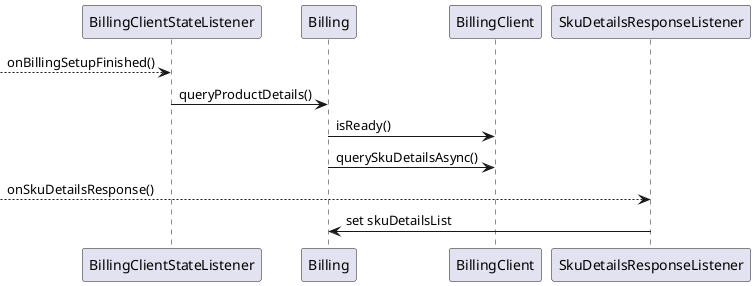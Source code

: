 @startuml

participant BillingClientStateListener
--> BillingClientStateListener: onBillingSetupFinished()
BillingClientStateListener -> Billing : queryProductDetails()
Billing -> BillingClient: isReady()
Billing -> BillingClient: querySkuDetailsAsync()

participant SkuDetailsResponseListener
--> SkuDetailsResponseListener: onSkuDetailsResponse()

SkuDetailsResponseListener -> Billing: set skuDetailsList

@enduml

